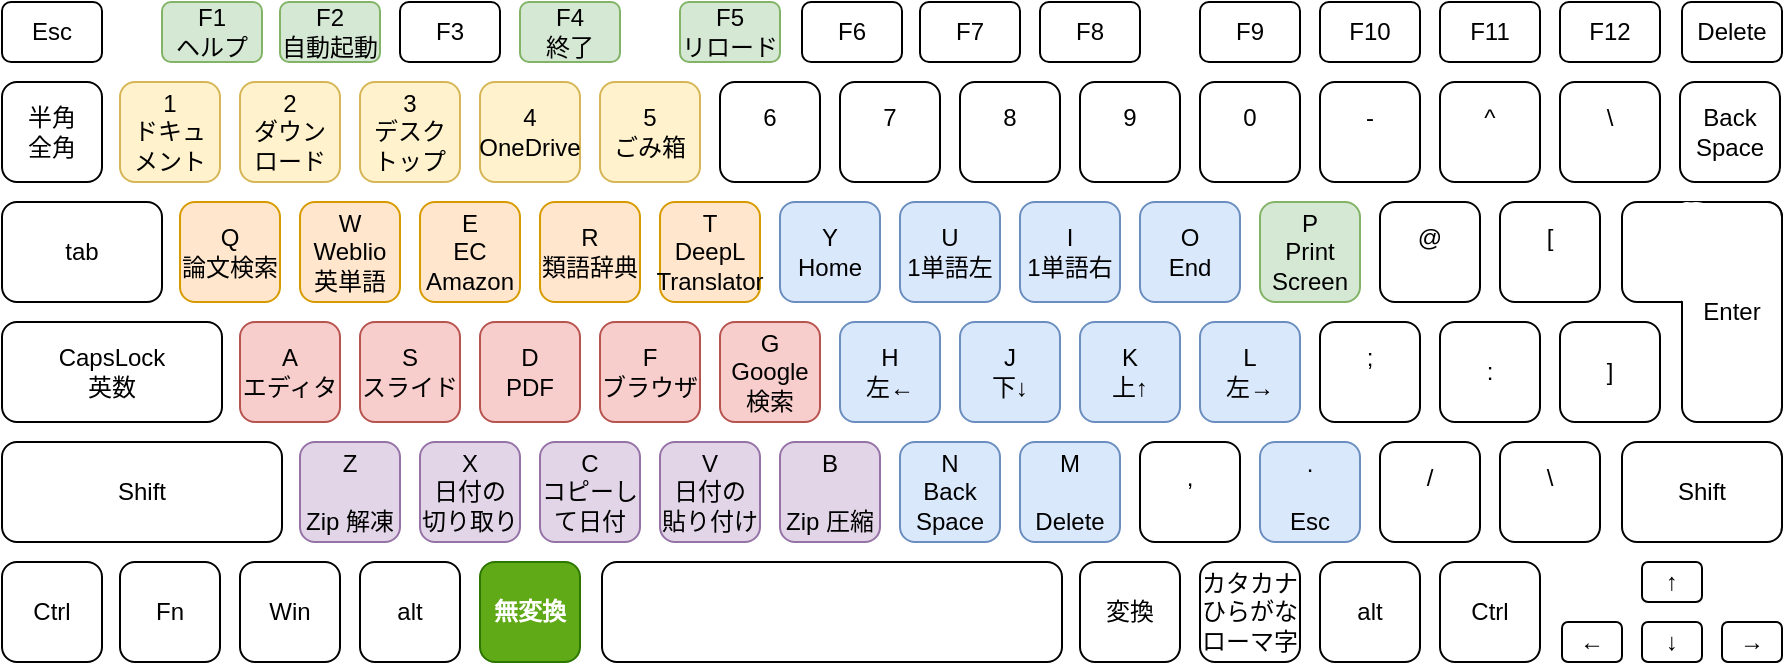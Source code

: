 <mxfile>
    <diagram id="KDNoategi7YZtb6zJ5Sa" name="Page-1">
        <mxGraphModel dx="1010" dy="725" grid="1" gridSize="10" guides="1" tooltips="1" connect="1" arrows="1" fold="1" page="1" pageScale="1" pageWidth="1169" pageHeight="827" math="0" shadow="0">
            <root>
                <mxCell id="0"/>
                <mxCell id="1" parent="0"/>
                <mxCell id="2" value="A&lt;br&gt;エディタ" style="rounded=1;whiteSpace=wrap;html=1;fillColor=#f8cecc;strokeColor=#b85450;" parent="1" vertex="1">
                    <mxGeometry x="259" y="408" width="50" height="50" as="geometry"/>
                </mxCell>
                <mxCell id="3" value="S&lt;br&gt;スライド" style="rounded=1;whiteSpace=wrap;html=1;fillColor=#f8cecc;strokeColor=#b85450;" parent="1" vertex="1">
                    <mxGeometry x="319" y="408" width="50" height="50" as="geometry"/>
                </mxCell>
                <mxCell id="4" value="D&lt;br&gt;PDF" style="rounded=1;whiteSpace=wrap;html=1;fillColor=#f8cecc;strokeColor=#b85450;" parent="1" vertex="1">
                    <mxGeometry x="379" y="408" width="50" height="50" as="geometry"/>
                </mxCell>
                <mxCell id="5" value="F&lt;br&gt;ブラウザ" style="rounded=1;whiteSpace=wrap;html=1;fillColor=#f8cecc;strokeColor=#b85450;" parent="1" vertex="1">
                    <mxGeometry x="439" y="408" width="50" height="50" as="geometry"/>
                </mxCell>
                <mxCell id="6" value="Z&lt;br&gt;&lt;br&gt;Zip 解凍" style="rounded=1;whiteSpace=wrap;html=1;fillColor=#e1d5e7;strokeColor=#9673a6;" parent="1" vertex="1">
                    <mxGeometry x="289" y="468" width="50" height="50" as="geometry"/>
                </mxCell>
                <mxCell id="7" value="X&lt;br&gt;日付の&lt;br&gt;切り取り" style="rounded=1;whiteSpace=wrap;html=1;fillColor=#e1d5e7;strokeColor=#9673a6;" parent="1" vertex="1">
                    <mxGeometry x="349" y="468" width="50" height="50" as="geometry"/>
                </mxCell>
                <mxCell id="8" value="C&lt;br&gt;コピーして日付" style="rounded=1;whiteSpace=wrap;html=1;fillColor=#e1d5e7;strokeColor=#9673a6;" parent="1" vertex="1">
                    <mxGeometry x="409" y="468" width="50" height="50" as="geometry"/>
                </mxCell>
                <mxCell id="9" value="V&lt;br&gt;日付の&lt;br&gt;貼り付け" style="rounded=1;whiteSpace=wrap;html=1;fillColor=#e1d5e7;strokeColor=#9673a6;" parent="1" vertex="1">
                    <mxGeometry x="469" y="468" width="50" height="50" as="geometry"/>
                </mxCell>
                <mxCell id="10" value="G&lt;br&gt;Google&lt;br&gt;検索" style="rounded=1;whiteSpace=wrap;html=1;fillColor=#f8cecc;strokeColor=#b85450;" parent="1" vertex="1">
                    <mxGeometry x="499" y="408" width="50" height="50" as="geometry"/>
                </mxCell>
                <mxCell id="11" value="T&lt;br&gt;DeepL&lt;br&gt;Translator" style="rounded=1;whiteSpace=wrap;html=1;fillColor=#ffe6cc;strokeColor=#d79b00;" parent="1" vertex="1">
                    <mxGeometry x="469" y="348" width="50" height="50" as="geometry"/>
                </mxCell>
                <mxCell id="12" value="R&lt;br&gt;類語辞典" style="rounded=1;whiteSpace=wrap;html=1;fillColor=#ffe6cc;strokeColor=#d79b00;" parent="1" vertex="1">
                    <mxGeometry x="409" y="348" width="50" height="50" as="geometry"/>
                </mxCell>
                <mxCell id="13" value="E&lt;br&gt;EC&lt;br&gt;Amazon" style="rounded=1;whiteSpace=wrap;html=1;fillColor=#ffe6cc;strokeColor=#d79b00;" parent="1" vertex="1">
                    <mxGeometry x="349" y="348" width="50" height="50" as="geometry"/>
                </mxCell>
                <mxCell id="14" value="W&lt;br style=&quot;border-color: var(--border-color);&quot;&gt;Weblio&lt;br style=&quot;border-color: var(--border-color);&quot;&gt;英単語" style="rounded=1;whiteSpace=wrap;html=1;fillColor=#ffe6cc;strokeColor=#d79b00;" parent="1" vertex="1">
                    <mxGeometry x="289" y="348" width="50" height="50" as="geometry"/>
                </mxCell>
                <mxCell id="15" value="Q&lt;br&gt;論文検索" style="rounded=1;whiteSpace=wrap;html=1;fillColor=#ffe6cc;strokeColor=#d79b00;" parent="1" vertex="1">
                    <mxGeometry x="229" y="348" width="50" height="50" as="geometry"/>
                </mxCell>
                <mxCell id="16" value="5&lt;br&gt;ごみ箱" style="rounded=1;whiteSpace=wrap;html=1;fillColor=#fff2cc;strokeColor=#d6b656;" parent="1" vertex="1">
                    <mxGeometry x="439" y="288" width="50" height="50" as="geometry"/>
                </mxCell>
                <mxCell id="17" value="4&lt;br&gt;OneDrive&lt;br&gt;" style="rounded=1;whiteSpace=wrap;html=1;fillColor=#fff2cc;strokeColor=#d6b656;" parent="1" vertex="1">
                    <mxGeometry x="379" y="288" width="50" height="50" as="geometry"/>
                </mxCell>
                <mxCell id="18" value="3&lt;br&gt;デスク&lt;br&gt;トップ" style="rounded=1;whiteSpace=wrap;html=1;fillColor=#fff2cc;strokeColor=#d6b656;" parent="1" vertex="1">
                    <mxGeometry x="319" y="288" width="50" height="50" as="geometry"/>
                </mxCell>
                <mxCell id="19" value="2&lt;br&gt;ダウン&lt;br&gt;ロード" style="rounded=1;whiteSpace=wrap;html=1;fillColor=#fff2cc;strokeColor=#d6b656;" parent="1" vertex="1">
                    <mxGeometry x="259" y="288" width="50" height="50" as="geometry"/>
                </mxCell>
                <mxCell id="20" value="1&lt;br&gt;ドキュ&lt;br&gt;メント" style="rounded=1;whiteSpace=wrap;html=1;fillColor=#fff2cc;strokeColor=#d6b656;" parent="1" vertex="1">
                    <mxGeometry x="199" y="288" width="50" height="50" as="geometry"/>
                </mxCell>
                <mxCell id="21" value="H&lt;br&gt;左←" style="rounded=1;whiteSpace=wrap;html=1;fillColor=#dae8fc;strokeColor=#6c8ebf;" parent="1" vertex="1">
                    <mxGeometry x="559" y="408" width="50" height="50" as="geometry"/>
                </mxCell>
                <mxCell id="22" value="J&lt;br&gt;下↓" style="rounded=1;whiteSpace=wrap;html=1;fillColor=#dae8fc;strokeColor=#6c8ebf;" parent="1" vertex="1">
                    <mxGeometry x="619" y="408" width="50" height="50" as="geometry"/>
                </mxCell>
                <mxCell id="23" value="K&lt;br&gt;上↑" style="rounded=1;whiteSpace=wrap;html=1;fillColor=#dae8fc;strokeColor=#6c8ebf;" parent="1" vertex="1">
                    <mxGeometry x="679" y="408" width="50" height="50" as="geometry"/>
                </mxCell>
                <mxCell id="24" value="L&lt;br&gt;左→" style="rounded=1;whiteSpace=wrap;html=1;fillColor=#dae8fc;strokeColor=#6c8ebf;" parent="1" vertex="1">
                    <mxGeometry x="739" y="408" width="50" height="50" as="geometry"/>
                </mxCell>
                <mxCell id="25" value="N&lt;br&gt;Back&lt;br&gt;Space" style="rounded=1;whiteSpace=wrap;html=1;fillColor=#dae8fc;strokeColor=#6c8ebf;" parent="1" vertex="1">
                    <mxGeometry x="589" y="468" width="50" height="50" as="geometry"/>
                </mxCell>
                <mxCell id="26" value="M&lt;br&gt;&lt;br&gt;Delete" style="rounded=1;whiteSpace=wrap;html=1;fillColor=#dae8fc;strokeColor=#6c8ebf;" parent="1" vertex="1">
                    <mxGeometry x="649" y="468" width="50" height="50" as="geometry"/>
                </mxCell>
                <mxCell id="27" value=",&lt;br&gt;&lt;br&gt;" style="rounded=1;whiteSpace=wrap;html=1;" parent="1" vertex="1">
                    <mxGeometry x="709" y="468" width="50" height="50" as="geometry"/>
                </mxCell>
                <mxCell id="28" value=".&lt;br style=&quot;border-color: var(--border-color);&quot;&gt;&lt;br style=&quot;border-color: var(--border-color);&quot;&gt;Esc" style="rounded=1;whiteSpace=wrap;html=1;fillColor=#dae8fc;strokeColor=#6c8ebf;" parent="1" vertex="1">
                    <mxGeometry x="769" y="468" width="50" height="50" as="geometry"/>
                </mxCell>
                <mxCell id="29" value=";&lt;br&gt;&lt;br&gt;" style="rounded=1;whiteSpace=wrap;html=1;" parent="1" vertex="1">
                    <mxGeometry x="799" y="408" width="50" height="50" as="geometry"/>
                </mxCell>
                <mxCell id="30" value="P&lt;br&gt;Print&lt;br&gt;Screen" style="rounded=1;whiteSpace=wrap;html=1;fillColor=#d5e8d4;strokeColor=#82b366;" parent="1" vertex="1">
                    <mxGeometry x="769" y="348" width="50" height="50" as="geometry"/>
                </mxCell>
                <mxCell id="31" value="O&lt;br&gt;End&lt;br&gt;" style="rounded=1;whiteSpace=wrap;html=1;fillColor=#dae8fc;strokeColor=#6c8ebf;" parent="1" vertex="1">
                    <mxGeometry x="709" y="348" width="50" height="50" as="geometry"/>
                </mxCell>
                <mxCell id="32" value="I&lt;br&gt;1単語右&lt;br&gt;" style="rounded=1;whiteSpace=wrap;html=1;fillColor=#dae8fc;strokeColor=#6c8ebf;" parent="1" vertex="1">
                    <mxGeometry x="649" y="348" width="50" height="50" as="geometry"/>
                </mxCell>
                <mxCell id="33" value="U&lt;br&gt;1単語左&lt;br&gt;" style="rounded=1;whiteSpace=wrap;html=1;fillColor=#dae8fc;strokeColor=#6c8ebf;" parent="1" vertex="1">
                    <mxGeometry x="589" y="348" width="50" height="50" as="geometry"/>
                </mxCell>
                <mxCell id="34" value="Y&lt;br&gt;Home&lt;br&gt;" style="rounded=1;whiteSpace=wrap;html=1;fillColor=#dae8fc;strokeColor=#6c8ebf;" parent="1" vertex="1">
                    <mxGeometry x="529" y="348" width="50" height="50" as="geometry"/>
                </mxCell>
                <mxCell id="35" value="0&lt;br&gt;&lt;br&gt;" style="rounded=1;whiteSpace=wrap;html=1;" parent="1" vertex="1">
                    <mxGeometry x="739" y="288" width="50" height="50" as="geometry"/>
                </mxCell>
                <mxCell id="36" value="9&lt;br&gt;&lt;br&gt;" style="rounded=1;whiteSpace=wrap;html=1;" parent="1" vertex="1">
                    <mxGeometry x="679" y="288" width="50" height="50" as="geometry"/>
                </mxCell>
                <mxCell id="37" value="8&lt;br&gt;&lt;br&gt;" style="rounded=1;whiteSpace=wrap;html=1;" parent="1" vertex="1">
                    <mxGeometry x="619" y="288" width="50" height="50" as="geometry"/>
                </mxCell>
                <mxCell id="38" value="7&lt;br&gt;&lt;br&gt;" style="rounded=1;whiteSpace=wrap;html=1;" parent="1" vertex="1">
                    <mxGeometry x="559" y="288" width="50" height="50" as="geometry"/>
                </mxCell>
                <mxCell id="39" value="6&lt;br&gt;&lt;br&gt;" style="rounded=1;whiteSpace=wrap;html=1;" parent="1" vertex="1">
                    <mxGeometry x="499" y="288" width="50" height="50" as="geometry"/>
                </mxCell>
                <mxCell id="40" value="B&lt;br&gt;&lt;br&gt;Zip 圧縮" style="rounded=1;whiteSpace=wrap;html=1;fillColor=#e1d5e7;strokeColor=#9673a6;" parent="1" vertex="1">
                    <mxGeometry x="529" y="468" width="50" height="50" as="geometry"/>
                </mxCell>
                <mxCell id="41" value="F5&lt;br&gt;リロード" style="rounded=1;whiteSpace=wrap;html=1;fillColor=#d5e8d4;strokeColor=#82b366;" parent="1" vertex="1">
                    <mxGeometry x="479" y="248" width="50" height="30" as="geometry"/>
                </mxCell>
                <mxCell id="42" value="F4&lt;br&gt;終了" style="rounded=1;whiteSpace=wrap;html=1;fillColor=#d5e8d4;strokeColor=#82b366;" parent="1" vertex="1">
                    <mxGeometry x="399" y="248" width="50" height="30" as="geometry"/>
                </mxCell>
                <mxCell id="43" value="F3" style="rounded=1;whiteSpace=wrap;html=1;" parent="1" vertex="1">
                    <mxGeometry x="339" y="248" width="50" height="30" as="geometry"/>
                </mxCell>
                <mxCell id="44" value="F2&lt;br&gt;自動起動" style="rounded=1;whiteSpace=wrap;html=1;fillColor=#d5e8d4;strokeColor=#82b366;" parent="1" vertex="1">
                    <mxGeometry x="279" y="248" width="50" height="30" as="geometry"/>
                </mxCell>
                <mxCell id="45" value="F1&lt;br&gt;ヘルプ" style="rounded=1;whiteSpace=wrap;html=1;fillColor=#d5e8d4;strokeColor=#82b366;" parent="1" vertex="1">
                    <mxGeometry x="220" y="248" width="50" height="30" as="geometry"/>
                </mxCell>
                <mxCell id="46" value="F10" style="rounded=1;whiteSpace=wrap;html=1;" parent="1" vertex="1">
                    <mxGeometry x="799" y="248" width="50" height="30" as="geometry"/>
                </mxCell>
                <mxCell id="47" value="F9" style="rounded=1;whiteSpace=wrap;html=1;" parent="1" vertex="1">
                    <mxGeometry x="739" y="248" width="50" height="30" as="geometry"/>
                </mxCell>
                <mxCell id="48" value="F8" style="rounded=1;whiteSpace=wrap;html=1;" parent="1" vertex="1">
                    <mxGeometry x="659" y="248" width="50" height="30" as="geometry"/>
                </mxCell>
                <mxCell id="49" value="F7" style="rounded=1;whiteSpace=wrap;html=1;" parent="1" vertex="1">
                    <mxGeometry x="599" y="248" width="50" height="30" as="geometry"/>
                </mxCell>
                <mxCell id="50" value="F6" style="rounded=1;whiteSpace=wrap;html=1;" parent="1" vertex="1">
                    <mxGeometry x="540" y="248" width="50" height="30" as="geometry"/>
                </mxCell>
                <mxCell id="51" value="" style="rounded=1;whiteSpace=wrap;html=1;" parent="1" vertex="1">
                    <mxGeometry x="950" y="348" width="80" height="50" as="geometry"/>
                </mxCell>
                <mxCell id="52" value="[&lt;br&gt;&lt;br&gt;" style="rounded=1;whiteSpace=wrap;html=1;" parent="1" vertex="1">
                    <mxGeometry x="889" y="348" width="50" height="50" as="geometry"/>
                </mxCell>
                <mxCell id="53" value="@&lt;br&gt;&lt;br&gt;" style="rounded=1;whiteSpace=wrap;html=1;" parent="1" vertex="1">
                    <mxGeometry x="829" y="348" width="50" height="50" as="geometry"/>
                </mxCell>
                <mxCell id="54" value="^&lt;br&gt;&lt;br&gt;" style="rounded=1;whiteSpace=wrap;html=1;" parent="1" vertex="1">
                    <mxGeometry x="859" y="288" width="50" height="50" as="geometry"/>
                </mxCell>
                <mxCell id="55" value="-&lt;br&gt;&lt;br&gt;" style="rounded=1;whiteSpace=wrap;html=1;" parent="1" vertex="1">
                    <mxGeometry x="799" y="288" width="50" height="50" as="geometry"/>
                </mxCell>
                <mxCell id="56" value="\&lt;br&gt;&lt;br&gt;" style="rounded=1;whiteSpace=wrap;html=1;" parent="1" vertex="1">
                    <mxGeometry x="889" y="468" width="50" height="50" as="geometry"/>
                </mxCell>
                <mxCell id="57" value="/&lt;br&gt;&lt;br&gt;" style="rounded=1;whiteSpace=wrap;html=1;" parent="1" vertex="1">
                    <mxGeometry x="829" y="468" width="50" height="50" as="geometry"/>
                </mxCell>
                <mxCell id="58" value="]" style="rounded=1;whiteSpace=wrap;html=1;" parent="1" vertex="1">
                    <mxGeometry x="919" y="408" width="50" height="50" as="geometry"/>
                </mxCell>
                <mxCell id="59" value=":&lt;br&gt;" style="rounded=1;whiteSpace=wrap;html=1;" parent="1" vertex="1">
                    <mxGeometry x="859" y="408" width="50" height="50" as="geometry"/>
                </mxCell>
                <mxCell id="60" value="Enter" style="rounded=1;whiteSpace=wrap;html=1;" parent="1" vertex="1">
                    <mxGeometry x="980" y="348" width="50" height="110" as="geometry"/>
                </mxCell>
                <mxCell id="63" value="F12" style="rounded=1;whiteSpace=wrap;html=1;" parent="1" vertex="1">
                    <mxGeometry x="919" y="248" width="50" height="30" as="geometry"/>
                </mxCell>
                <mxCell id="64" value="F11" style="rounded=1;whiteSpace=wrap;html=1;" parent="1" vertex="1">
                    <mxGeometry x="859" y="248" width="50" height="30" as="geometry"/>
                </mxCell>
                <mxCell id="65" value="" style="rounded=1;whiteSpace=wrap;html=1;" parent="1" vertex="1">
                    <mxGeometry x="440" y="528" width="230" height="50" as="geometry"/>
                </mxCell>
                <mxCell id="66" value="&lt;b&gt;無変換&lt;/b&gt;" style="rounded=1;whiteSpace=wrap;html=1;fillColor=#60a917;fontColor=#ffffff;strokeColor=#2D7600;" parent="1" vertex="1">
                    <mxGeometry x="379" y="528" width="50" height="50" as="geometry"/>
                </mxCell>
                <mxCell id="67" value="変換" style="rounded=1;whiteSpace=wrap;html=1;" parent="1" vertex="1">
                    <mxGeometry x="679" y="528" width="50" height="50" as="geometry"/>
                </mxCell>
                <mxCell id="68" value="カタカナ&lt;br&gt;ひらがな&lt;br&gt;ローマ字" style="rounded=1;whiteSpace=wrap;html=1;" parent="1" vertex="1">
                    <mxGeometry x="739" y="528" width="50" height="50" as="geometry"/>
                </mxCell>
                <mxCell id="69" value="alt" style="rounded=1;whiteSpace=wrap;html=1;" parent="1" vertex="1">
                    <mxGeometry x="799" y="528" width="50" height="50" as="geometry"/>
                </mxCell>
                <mxCell id="70" value="Ctrl" style="rounded=1;whiteSpace=wrap;html=1;" parent="1" vertex="1">
                    <mxGeometry x="859" y="528" width="50" height="50" as="geometry"/>
                </mxCell>
                <mxCell id="72" value="alt" style="rounded=1;whiteSpace=wrap;html=1;" parent="1" vertex="1">
                    <mxGeometry x="319" y="528" width="50" height="50" as="geometry"/>
                </mxCell>
                <mxCell id="73" value="Win" style="rounded=1;whiteSpace=wrap;html=1;" parent="1" vertex="1">
                    <mxGeometry x="259" y="528" width="50" height="50" as="geometry"/>
                </mxCell>
                <mxCell id="74" value="Fn" style="rounded=1;whiteSpace=wrap;html=1;" parent="1" vertex="1">
                    <mxGeometry x="199" y="528" width="50" height="50" as="geometry"/>
                </mxCell>
                <mxCell id="75" value="Esc" style="rounded=1;whiteSpace=wrap;html=1;" parent="1" vertex="1">
                    <mxGeometry x="140" y="248" width="50" height="30" as="geometry"/>
                </mxCell>
                <mxCell id="76" value="半角&lt;br&gt;全角" style="rounded=1;whiteSpace=wrap;html=1;" parent="1" vertex="1">
                    <mxGeometry x="140" y="288" width="50" height="50" as="geometry"/>
                </mxCell>
                <mxCell id="77" value="tab" style="rounded=1;whiteSpace=wrap;html=1;" parent="1" vertex="1">
                    <mxGeometry x="140" y="348" width="80" height="50" as="geometry"/>
                </mxCell>
                <mxCell id="78" value="CapsLock&lt;br&gt;英数" style="rounded=1;whiteSpace=wrap;html=1;" parent="1" vertex="1">
                    <mxGeometry x="140" y="408" width="110" height="50" as="geometry"/>
                </mxCell>
                <mxCell id="79" value="Shift" style="rounded=1;whiteSpace=wrap;html=1;" parent="1" vertex="1">
                    <mxGeometry x="140" y="468" width="140" height="50" as="geometry"/>
                </mxCell>
                <mxCell id="80" value="Ctrl" style="rounded=1;whiteSpace=wrap;html=1;" parent="1" vertex="1">
                    <mxGeometry x="140" y="528" width="50" height="50" as="geometry"/>
                </mxCell>
                <mxCell id="81" value="Shift" style="rounded=1;whiteSpace=wrap;html=1;" parent="1" vertex="1">
                    <mxGeometry x="950" y="468" width="80" height="50" as="geometry"/>
                </mxCell>
                <mxCell id="82" value="Back&lt;br&gt;Space" style="rounded=1;whiteSpace=wrap;html=1;" parent="1" vertex="1">
                    <mxGeometry x="979" y="288" width="50" height="50" as="geometry"/>
                </mxCell>
                <mxCell id="83" value="\&lt;br&gt;&lt;br&gt;" style="rounded=1;whiteSpace=wrap;html=1;" parent="1" vertex="1">
                    <mxGeometry x="919" y="288" width="50" height="50" as="geometry"/>
                </mxCell>
                <mxCell id="144" value="" style="ellipse;whiteSpace=wrap;html=1;strokeColor=none;" parent="1" vertex="1">
                    <mxGeometry x="970" y="348" width="25" height="50" as="geometry"/>
                </mxCell>
                <mxCell id="147" value="" style="ellipse;whiteSpace=wrap;html=1;strokeColor=none;" parent="1" vertex="1">
                    <mxGeometry x="979" y="348" width="16" height="10" as="geometry"/>
                </mxCell>
                <mxCell id="149" value="←" style="rounded=1;whiteSpace=wrap;html=1;" parent="1" vertex="1">
                    <mxGeometry x="920" y="558" width="30" height="20" as="geometry"/>
                </mxCell>
                <mxCell id="151" value="↓" style="rounded=1;whiteSpace=wrap;html=1;" parent="1" vertex="1">
                    <mxGeometry x="960" y="558" width="30" height="20" as="geometry"/>
                </mxCell>
                <mxCell id="152" value="→" style="rounded=1;whiteSpace=wrap;html=1;" parent="1" vertex="1">
                    <mxGeometry x="1000" y="558" width="30" height="20" as="geometry"/>
                </mxCell>
                <mxCell id="153" value="↑" style="rounded=1;whiteSpace=wrap;html=1;" parent="1" vertex="1">
                    <mxGeometry x="960" y="528" width="30" height="20" as="geometry"/>
                </mxCell>
                <mxCell id="154" value="Delete" style="rounded=1;whiteSpace=wrap;html=1;" parent="1" vertex="1">
                    <mxGeometry x="980" y="248" width="50" height="30" as="geometry"/>
                </mxCell>
            </root>
        </mxGraphModel>
    </diagram>
</mxfile>